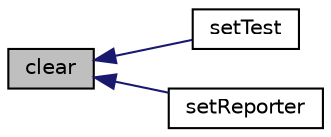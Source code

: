 digraph "clear"
{
  edge [fontname="Helvetica",fontsize="10",labelfontname="Helvetica",labelfontsize="10"];
  node [fontname="Helvetica",fontsize="10",shape=record];
  rankdir="LR";
  Node1 [label="clear",height=0.2,width=0.4,color="black", fillcolor="grey75", style="filled" fontcolor="black"];
  Node1 -> Node2 [dir="back",color="midnightblue",fontsize="10",style="solid",fontname="Helvetica"];
  Node2 [label="setTest",height=0.2,width=0.4,color="black", fillcolor="white", style="filled",URL="$class_simple_test_context.html#ab1f5ba01b110f9823fe63108072114dc"];
  Node1 -> Node3 [dir="back",color="midnightblue",fontsize="10",style="solid",fontname="Helvetica"];
  Node3 [label="setReporter",height=0.2,width=0.4,color="black", fillcolor="white", style="filled",URL="$class_simple_test_context.html#a857f308dade28e7c9aedd48c7e7051cd"];
}
